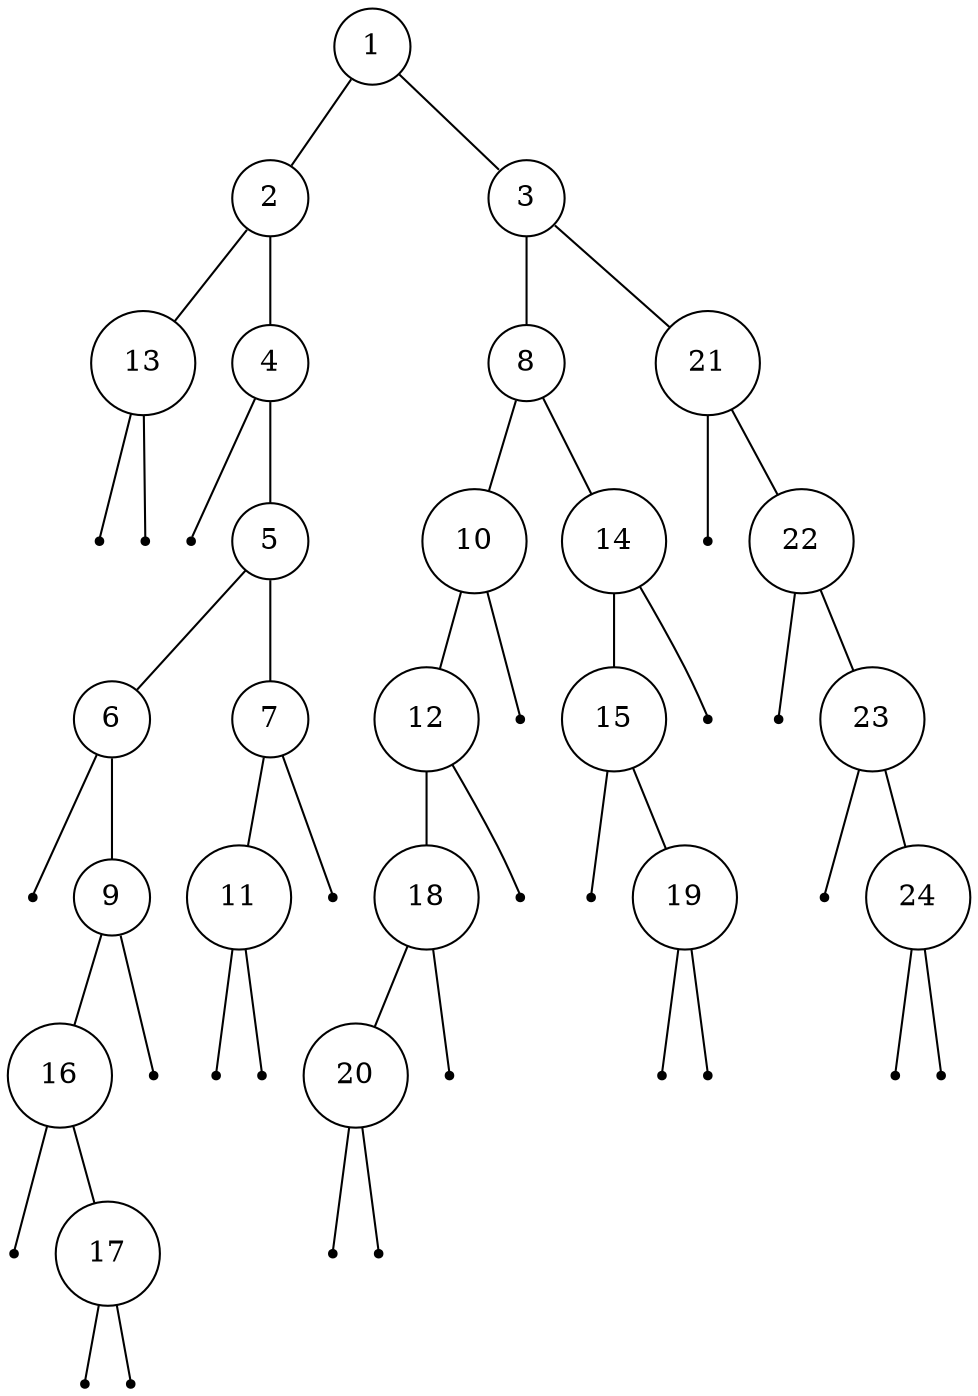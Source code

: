 digraph {
  edge [arrowhead = none, arrowtail=none];
treeimplementationSchroderTreeImpl4dd8dc3 [label="1", shape=circle, width=0.1];
treeimplementationSchroderTreeImpl4dd8dc3 -> treeimplementationSchroderTreeImpl6d03e736;
treeimplementationSchroderTreeImpl4dd8dc3 -> treeimplementationSchroderTreeImpl568db2f2;
treeimplementationSchroderTreeImpl6d03e736 [label="2", shape=circle, width=0.1];
treeimplementationSchroderTreeImpl6d03e736 -> treeimplementationSchroderTreeImpl378bf509;
treeimplementationSchroderTreeImpl6d03e736 -> treeimplementationSchroderTreeImpl5fd0d5ae;
treeimplementationSchroderTreeImpl378bf509 [label="13", shape=circle, width=0.1];
treeimplementationSchroderTreeImpl378bf509 -> treeimplementationSchroderTreeImpl2d98a335;
treeimplementationSchroderTreeImpl378bf509 -> treeimplementationSchroderTreeImpl16b98e56;
treeimplementationSchroderTreeImpl2d98a335 [label="", shape=point];
treeimplementationSchroderTreeImpl16b98e56 [label="", shape=point];
treeimplementationSchroderTreeImpl5fd0d5ae [label="4", shape=circle, width=0.1];
treeimplementationSchroderTreeImpl5fd0d5ae -> treeimplementationSchroderTreeImpl7ef20235;
treeimplementationSchroderTreeImpl5fd0d5ae -> treeimplementationSchroderTreeImpl27d6c5e0;
treeimplementationSchroderTreeImpl7ef20235 [label="", shape=point];
treeimplementationSchroderTreeImpl27d6c5e0 [label="5", shape=circle, width=0.1];
treeimplementationSchroderTreeImpl27d6c5e0 -> treeimplementationSchroderTreeImpl4f3f5b24;
treeimplementationSchroderTreeImpl27d6c5e0 -> treeimplementationSchroderTreeImpl15aeb7ab;
treeimplementationSchroderTreeImpl4f3f5b24 [label="6", shape=circle, width=0.1];
treeimplementationSchroderTreeImpl4f3f5b24 -> treeimplementationSchroderTreeImpl7b23ec81;
treeimplementationSchroderTreeImpl4f3f5b24 -> treeimplementationSchroderTreeImpl6acbcfc0;
treeimplementationSchroderTreeImpl7b23ec81 [label="", shape=point];
treeimplementationSchroderTreeImpl6acbcfc0 [label="9", shape=circle, width=0.1];
treeimplementationSchroderTreeImpl6acbcfc0 -> treeimplementationSchroderTreeImpl5f184fc6;
treeimplementationSchroderTreeImpl6acbcfc0 -> treeimplementationSchroderTreeImpl3feba861;
treeimplementationSchroderTreeImpl5f184fc6 [label="16", shape=circle, width=0.1];
treeimplementationSchroderTreeImpl5f184fc6 -> treeimplementationSchroderTreeImpl5b480cf9;
treeimplementationSchroderTreeImpl5f184fc6 -> treeimplementationSchroderTreeImpl6f496d9f;
treeimplementationSchroderTreeImpl5b480cf9 [label="", shape=point];
treeimplementationSchroderTreeImpl6f496d9f [label="17", shape=circle, width=0.1];
treeimplementationSchroderTreeImpl6f496d9f -> treeimplementationSchroderTreeImpl723279cf;
treeimplementationSchroderTreeImpl6f496d9f -> treeimplementationSchroderTreeImpl10f87f48;
treeimplementationSchroderTreeImpl723279cf [label="", shape=point];
treeimplementationSchroderTreeImpl10f87f48 [label="", shape=point];
treeimplementationSchroderTreeImpl3feba861 [label="", shape=point];
treeimplementationSchroderTreeImpl15aeb7ab [label="7", shape=circle, width=0.1];
treeimplementationSchroderTreeImpl15aeb7ab -> treeimplementationSchroderTreeImplb4c966a;
treeimplementationSchroderTreeImpl15aeb7ab -> treeimplementationSchroderTreeImpl2f4d3709;
treeimplementationSchroderTreeImplb4c966a [label="11", shape=circle, width=0.1];
treeimplementationSchroderTreeImplb4c966a -> treeimplementationSchroderTreeImpl4e50df2e;
treeimplementationSchroderTreeImplb4c966a -> treeimplementationSchroderTreeImpl1d81eb93;
treeimplementationSchroderTreeImpl4e50df2e [label="", shape=point];
treeimplementationSchroderTreeImpl1d81eb93 [label="", shape=point];
treeimplementationSchroderTreeImpl2f4d3709 [label="", shape=point];
treeimplementationSchroderTreeImpl568db2f2 [label="3", shape=circle, width=0.1];
treeimplementationSchroderTreeImpl568db2f2 -> treeimplementationSchroderTreeImpl7291c18f;
treeimplementationSchroderTreeImpl568db2f2 -> treeimplementationSchroderTreeImpl34a245ab;
treeimplementationSchroderTreeImpl7291c18f [label="8", shape=circle, width=0.1];
treeimplementationSchroderTreeImpl7291c18f -> treeimplementationSchroderTreeImpl7cc355be;
treeimplementationSchroderTreeImpl7291c18f -> treeimplementationSchroderTreeImpl6e8cf4c6;
treeimplementationSchroderTreeImpl7cc355be [label="10", shape=circle, width=0.1];
treeimplementationSchroderTreeImpl7cc355be -> treeimplementationSchroderTreeImpl12edcd21;
treeimplementationSchroderTreeImpl7cc355be -> treeimplementationSchroderTreeImpl34c45dca;
treeimplementationSchroderTreeImpl12edcd21 [label="12", shape=circle, width=0.1];
treeimplementationSchroderTreeImpl12edcd21 -> treeimplementationSchroderTreeImpl52cc8049;
treeimplementationSchroderTreeImpl12edcd21 -> treeimplementationSchroderTreeImpl5b6f7412;
treeimplementationSchroderTreeImpl52cc8049 [label="18", shape=circle, width=0.1];
treeimplementationSchroderTreeImpl52cc8049 -> treeimplementationSchroderTreeImpl27973e9b;
treeimplementationSchroderTreeImpl52cc8049 -> treeimplementationSchroderTreeImpl312b1dae;
treeimplementationSchroderTreeImpl27973e9b [label="20", shape=circle, width=0.1];
treeimplementationSchroderTreeImpl27973e9b -> treeimplementationSchroderTreeImpl7530d0a;
treeimplementationSchroderTreeImpl27973e9b -> treeimplementationSchroderTreeImpl27bc2616;
treeimplementationSchroderTreeImpl7530d0a [label="", shape=point];
treeimplementationSchroderTreeImpl27bc2616 [label="", shape=point];
treeimplementationSchroderTreeImpl312b1dae [label="", shape=point];
treeimplementationSchroderTreeImpl5b6f7412 [label="", shape=point];
treeimplementationSchroderTreeImpl34c45dca [label="", shape=point];
treeimplementationSchroderTreeImpl6e8cf4c6 [label="14", shape=circle, width=0.1];
treeimplementationSchroderTreeImpl6e8cf4c6 -> treeimplementationSchroderTreeImpl3941a79c;
treeimplementationSchroderTreeImpl6e8cf4c6 -> treeimplementationSchroderTreeImpl506e1b77;
treeimplementationSchroderTreeImpl3941a79c [label="15", shape=circle, width=0.1];
treeimplementationSchroderTreeImpl3941a79c -> treeimplementationSchroderTreeImpl4fca772d;
treeimplementationSchroderTreeImpl3941a79c -> treeimplementationSchroderTreeImpl9807454;
treeimplementationSchroderTreeImpl4fca772d [label="", shape=point];
treeimplementationSchroderTreeImpl9807454 [label="19", shape=circle, width=0.1];
treeimplementationSchroderTreeImpl9807454 -> treeimplementationSchroderTreeImpl3d494fbf;
treeimplementationSchroderTreeImpl9807454 -> treeimplementationSchroderTreeImpl1ddc4ec2;
treeimplementationSchroderTreeImpl3d494fbf [label="", shape=point];
treeimplementationSchroderTreeImpl1ddc4ec2 [label="", shape=point];
treeimplementationSchroderTreeImpl506e1b77 [label="", shape=point];
treeimplementationSchroderTreeImpl34a245ab [label="21", shape=circle, width=0.1];
treeimplementationSchroderTreeImpl34a245ab -> treeimplementationSchroderTreeImpl133314b;
treeimplementationSchroderTreeImpl34a245ab -> treeimplementationSchroderTreeImplb1bc7ed;
treeimplementationSchroderTreeImpl133314b [label="", shape=point];
treeimplementationSchroderTreeImplb1bc7ed [label="22", shape=circle, width=0.1];
treeimplementationSchroderTreeImplb1bc7ed -> treeimplementationSchroderTreeImpl7cd84586;
treeimplementationSchroderTreeImplb1bc7ed -> treeimplementationSchroderTreeImpl30dae81;
treeimplementationSchroderTreeImpl7cd84586 [label="", shape=point];
treeimplementationSchroderTreeImpl30dae81 [label="23", shape=circle, width=0.1];
treeimplementationSchroderTreeImpl30dae81 -> treeimplementationSchroderTreeImpl1b2c6ec2;
treeimplementationSchroderTreeImpl30dae81 -> treeimplementationSchroderTreeImpl4edde6e5;
treeimplementationSchroderTreeImpl1b2c6ec2 [label="", shape=point];
treeimplementationSchroderTreeImpl4edde6e5 [label="24", shape=circle, width=0.1];
treeimplementationSchroderTreeImpl4edde6e5 -> treeimplementationSchroderTreeImpl70177ecd;
treeimplementationSchroderTreeImpl4edde6e5 -> treeimplementationSchroderTreeImpl1e80bfe8;
treeimplementationSchroderTreeImpl70177ecd [label="", shape=point];
treeimplementationSchroderTreeImpl1e80bfe8 [label="", shape=point];
}
